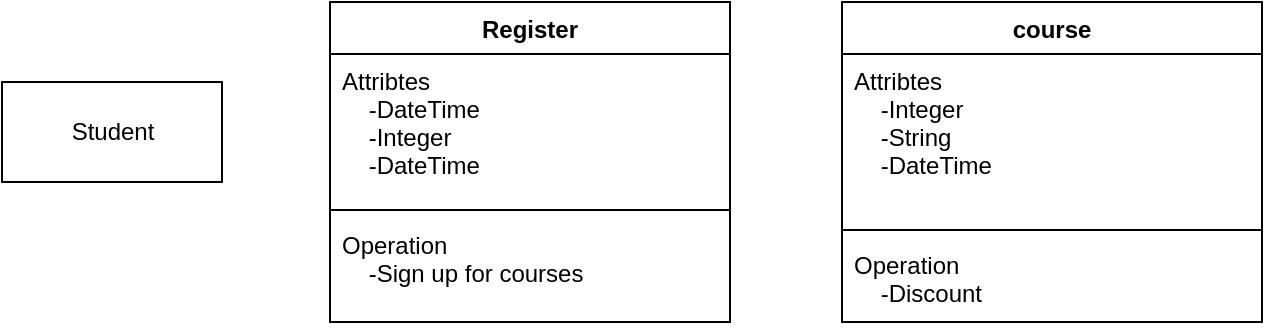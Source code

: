 <mxfile>
    <diagram id="5QsY50AiXYFIDSqymIQG" name="class diagram">
        <mxGraphModel dx="804" dy="616" grid="1" gridSize="10" guides="1" tooltips="1" connect="1" arrows="1" fold="1" page="1" pageScale="1" pageWidth="827" pageHeight="1169" math="0" shadow="0">
            <root>
                <mxCell id="0"/>
                <mxCell id="1" parent="0"/>
                <mxCell id="2" value="Student" style="html=1;" vertex="1" parent="1">
                    <mxGeometry x="90" y="230" width="110" height="50" as="geometry"/>
                </mxCell>
                <mxCell id="3" value="Register" style="swimlane;fontStyle=1;align=center;verticalAlign=top;childLayout=stackLayout;horizontal=1;startSize=26;horizontalStack=0;resizeParent=1;resizeParentMax=0;resizeLast=0;collapsible=1;marginBottom=0;" vertex="1" parent="1">
                    <mxGeometry x="254" y="190" width="200" height="160" as="geometry"/>
                </mxCell>
                <mxCell id="4" value="Attribtes&#10;    -DateTime&#10;    -Integer&#10;    -DateTime&#10;&#10;" style="text;strokeColor=none;fillColor=none;align=left;verticalAlign=top;spacingLeft=4;spacingRight=4;overflow=hidden;rotatable=0;points=[[0,0.5],[1,0.5]];portConstraint=eastwest;" vertex="1" parent="3">
                    <mxGeometry y="26" width="200" height="74" as="geometry"/>
                </mxCell>
                <mxCell id="5" value="" style="line;strokeWidth=1;fillColor=none;align=left;verticalAlign=middle;spacingTop=-1;spacingLeft=3;spacingRight=3;rotatable=0;labelPosition=right;points=[];portConstraint=eastwest;strokeColor=inherit;" vertex="1" parent="3">
                    <mxGeometry y="100" width="200" height="8" as="geometry"/>
                </mxCell>
                <mxCell id="6" value="Operation&#10;    -Sign up for courses" style="text;strokeColor=none;fillColor=none;align=left;verticalAlign=top;spacingLeft=4;spacingRight=4;overflow=hidden;rotatable=0;points=[[0,0.5],[1,0.5]];portConstraint=eastwest;" vertex="1" parent="3">
                    <mxGeometry y="108" width="200" height="52" as="geometry"/>
                </mxCell>
                <mxCell id="7" value="course" style="swimlane;fontStyle=1;align=center;verticalAlign=top;childLayout=stackLayout;horizontal=1;startSize=26;horizontalStack=0;resizeParent=1;resizeParentMax=0;resizeLast=0;collapsible=1;marginBottom=0;" vertex="1" parent="1">
                    <mxGeometry x="510" y="190" width="210" height="160" as="geometry"/>
                </mxCell>
                <mxCell id="8" value="Attribtes&#10;    -Integer&#10;    -String&#10;    -DateTime&#10;" style="text;strokeColor=none;fillColor=none;align=left;verticalAlign=top;spacingLeft=4;spacingRight=4;overflow=hidden;rotatable=0;points=[[0,0.5],[1,0.5]];portConstraint=eastwest;" vertex="1" parent="7">
                    <mxGeometry y="26" width="210" height="84" as="geometry"/>
                </mxCell>
                <mxCell id="9" value="" style="line;strokeWidth=1;fillColor=none;align=left;verticalAlign=middle;spacingTop=-1;spacingLeft=3;spacingRight=3;rotatable=0;labelPosition=right;points=[];portConstraint=eastwest;strokeColor=inherit;" vertex="1" parent="7">
                    <mxGeometry y="110" width="210" height="8" as="geometry"/>
                </mxCell>
                <mxCell id="10" value="Operation&#10;    -Discount" style="text;strokeColor=none;fillColor=none;align=left;verticalAlign=top;spacingLeft=4;spacingRight=4;overflow=hidden;rotatable=0;points=[[0,0.5],[1,0.5]];portConstraint=eastwest;" vertex="1" parent="7">
                    <mxGeometry y="118" width="210" height="42" as="geometry"/>
                </mxCell>
            </root>
        </mxGraphModel>
    </diagram>
    <diagram id="_qF7Oa2BIyzBs02ButMA" name="relationship diagram">
        <mxGraphModel dx="804" dy="616" grid="1" gridSize="10" guides="1" tooltips="1" connect="1" arrows="1" fold="1" page="1" pageScale="1" pageWidth="827" pageHeight="1169" math="0" shadow="0">
            <root>
                <mxCell id="0"/>
                <mxCell id="1" parent="0"/>
                <mxCell id="-DJgqJ1lvZfsE6DnJTDD-1" value="Customer" style="swimlane;fontStyle=1;align=center;verticalAlign=top;childLayout=stackLayout;horizontal=1;startSize=26;horizontalStack=0;resizeParent=1;resizeParentMax=0;resizeLast=0;collapsible=1;marginBottom=0;" vertex="1" parent="1">
                    <mxGeometry x="150" y="240" width="160" height="138" as="geometry"/>
                </mxCell>
                <mxCell id="-DJgqJ1lvZfsE6DnJTDD-2" value="-ID&#10;-Name" style="text;strokeColor=none;fillColor=none;align=left;verticalAlign=top;spacingLeft=4;spacingRight=4;overflow=hidden;rotatable=0;points=[[0,0.5],[1,0.5]];portConstraint=eastwest;" vertex="1" parent="-DJgqJ1lvZfsE6DnJTDD-1">
                    <mxGeometry y="26" width="160" height="40" as="geometry"/>
                </mxCell>
                <mxCell id="-DJgqJ1lvZfsE6DnJTDD-3" value="" style="line;strokeWidth=1;fillColor=none;align=left;verticalAlign=middle;spacingTop=-1;spacingLeft=3;spacingRight=3;rotatable=0;labelPosition=right;points=[];portConstraint=eastwest;strokeColor=inherit;" vertex="1" parent="-DJgqJ1lvZfsE6DnJTDD-1">
                    <mxGeometry y="66" width="160" height="8" as="geometry"/>
                </mxCell>
                <mxCell id="-DJgqJ1lvZfsE6DnJTDD-4" value="+BuyBook&#10;+ReadBook&#10;+SearchBook&#10;" style="text;strokeColor=none;fillColor=none;align=left;verticalAlign=top;spacingLeft=4;spacingRight=4;overflow=hidden;rotatable=0;points=[[0,0.5],[1,0.5]];portConstraint=eastwest;" vertex="1" parent="-DJgqJ1lvZfsE6DnJTDD-1">
                    <mxGeometry y="74" width="160" height="64" as="geometry"/>
                </mxCell>
                <mxCell id="-DJgqJ1lvZfsE6DnJTDD-5" value="Book" style="swimlane;fontStyle=1;align=center;verticalAlign=top;childLayout=stackLayout;horizontal=1;startSize=26;horizontalStack=0;resizeParent=1;resizeParentMax=0;resizeLast=0;collapsible=1;marginBottom=0;" vertex="1" parent="1">
                    <mxGeometry x="450" y="240" width="160" height="134" as="geometry"/>
                </mxCell>
                <mxCell id="-DJgqJ1lvZfsE6DnJTDD-6" value="-ID&#10;-Name&#10;-Price&#10;" style="text;strokeColor=none;fillColor=none;align=left;verticalAlign=top;spacingLeft=4;spacingRight=4;overflow=hidden;rotatable=0;points=[[0,0.5],[1,0.5]];portConstraint=eastwest;" vertex="1" parent="-DJgqJ1lvZfsE6DnJTDD-5">
                    <mxGeometry y="26" width="160" height="64" as="geometry"/>
                </mxCell>
                <mxCell id="-DJgqJ1lvZfsE6DnJTDD-7" value="" style="line;strokeWidth=1;fillColor=none;align=left;verticalAlign=middle;spacingTop=-1;spacingLeft=3;spacingRight=3;rotatable=0;labelPosition=right;points=[];portConstraint=eastwest;strokeColor=inherit;" vertex="1" parent="-DJgqJ1lvZfsE6DnJTDD-5">
                    <mxGeometry y="90" width="160" height="10" as="geometry"/>
                </mxCell>
                <mxCell id="-DJgqJ1lvZfsE6DnJTDD-8" value="+ method(type): type" style="text;strokeColor=none;fillColor=none;align=left;verticalAlign=top;spacingLeft=4;spacingRight=4;overflow=hidden;rotatable=0;points=[[0,0.5],[1,0.5]];portConstraint=eastwest;" vertex="1" parent="-DJgqJ1lvZfsE6DnJTDD-5">
                    <mxGeometry y="100" width="160" height="34" as="geometry"/>
                </mxCell>
                <mxCell id="-DJgqJ1lvZfsE6DnJTDD-10" value="" style="endArrow=classic;endFill=1;html=1;" edge="1" parent="1">
                    <mxGeometry width="160" relative="1" as="geometry">
                        <mxPoint x="310" y="310" as="sourcePoint"/>
                        <mxPoint x="450" y="310" as="targetPoint"/>
                    </mxGeometry>
                </mxCell>
                <mxCell id="-DJgqJ1lvZfsE6DnJTDD-12" value="1..*" style="edgeLabel;html=1;align=center;verticalAlign=middle;resizable=0;points=[];" vertex="1" connectable="0" parent="-DJgqJ1lvZfsE6DnJTDD-10">
                    <mxGeometry x="-0.851" y="2" relative="1" as="geometry">
                        <mxPoint y="12" as="offset"/>
                    </mxGeometry>
                </mxCell>
                <mxCell id="-DJgqJ1lvZfsE6DnJTDD-13" value="1..*" style="edgeLabel;html=1;align=center;verticalAlign=middle;resizable=0;points=[];" vertex="1" connectable="0" parent="-DJgqJ1lvZfsE6DnJTDD-10">
                    <mxGeometry x="0.763" relative="1" as="geometry">
                        <mxPoint x="7" y="-10" as="offset"/>
                    </mxGeometry>
                </mxCell>
            </root>
        </mxGraphModel>
    </diagram>
</mxfile>
